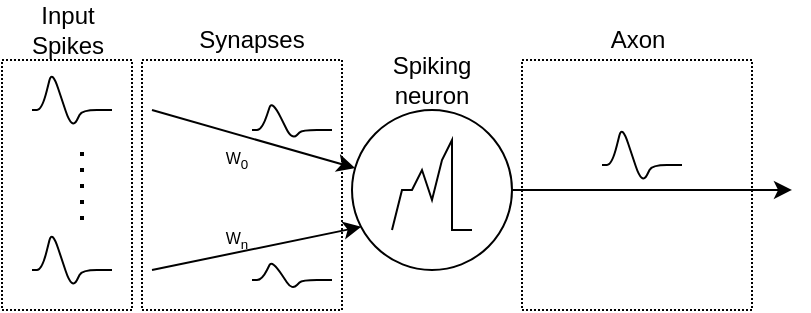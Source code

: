 <mxfile version="26.2.14">
  <diagram name="Page-1" id="RPy8os46dpxobSEGktIa">
    <mxGraphModel dx="475" dy="266" grid="1" gridSize="5" guides="1" tooltips="1" connect="1" arrows="1" fold="1" page="1" pageScale="1" pageWidth="850" pageHeight="1100" math="0" shadow="0">
      <root>
        <mxCell id="0" />
        <mxCell id="1" parent="0" />
        <mxCell id="nMr27f2tk039IhaEX52X-24" value="" style="rounded=0;whiteSpace=wrap;html=1;fillColor=none;dashed=1;dashPattern=1 1;" vertex="1" parent="1">
          <mxGeometry x="215" y="215" width="100" height="125" as="geometry" />
        </mxCell>
        <mxCell id="nMr27f2tk039IhaEX52X-26" value="" style="rounded=0;whiteSpace=wrap;html=1;fillColor=none;dashed=1;dashPattern=1 1;" vertex="1" parent="1">
          <mxGeometry x="145" y="215" width="65" height="125" as="geometry" />
        </mxCell>
        <mxCell id="nMr27f2tk039IhaEX52X-28" style="edgeStyle=orthogonalEdgeStyle;rounded=0;orthogonalLoop=1;jettySize=auto;html=1;exitX=1;exitY=0.5;exitDx=0;exitDy=0;" edge="1" parent="1" source="nMr27f2tk039IhaEX52X-1">
          <mxGeometry relative="1" as="geometry">
            <mxPoint x="540" y="279.989" as="targetPoint" />
          </mxGeometry>
        </mxCell>
        <mxCell id="nMr27f2tk039IhaEX52X-1" value="" style="ellipse;whiteSpace=wrap;html=1;aspect=fixed;" vertex="1" parent="1">
          <mxGeometry x="320" y="240" width="80" height="80" as="geometry" />
        </mxCell>
        <mxCell id="nMr27f2tk039IhaEX52X-14" value="" style="endArrow=classic;html=1;rounded=0;entryX=0.058;entryY=0.73;entryDx=0;entryDy=0;entryPerimeter=0;endFill=1;" edge="1" parent="1" target="nMr27f2tk039IhaEX52X-1">
          <mxGeometry width="50" height="50" relative="1" as="geometry">
            <mxPoint x="220" y="320" as="sourcePoint" />
            <mxPoint x="320" y="300" as="targetPoint" />
          </mxGeometry>
        </mxCell>
        <mxCell id="nMr27f2tk039IhaEX52X-16" value="" style="endArrow=none;html=1;rounded=1;curved=0;" edge="1" parent="1">
          <mxGeometry width="50" height="50" relative="1" as="geometry">
            <mxPoint x="160" y="320" as="sourcePoint" />
            <mxPoint x="200" y="320" as="targetPoint" />
            <Array as="points">
              <mxPoint x="165" y="320" />
              <mxPoint x="170" y="300" />
              <mxPoint x="180" y="330" />
              <mxPoint x="185" y="320" />
            </Array>
          </mxGeometry>
        </mxCell>
        <mxCell id="nMr27f2tk039IhaEX52X-17" value="" style="endArrow=classic;html=1;rounded=0;endFill=1;" edge="1" parent="1" target="nMr27f2tk039IhaEX52X-1">
          <mxGeometry width="50" height="50" relative="1" as="geometry">
            <mxPoint x="220" y="240" as="sourcePoint" />
            <mxPoint x="320" y="220" as="targetPoint" />
          </mxGeometry>
        </mxCell>
        <mxCell id="nMr27f2tk039IhaEX52X-18" value="" style="endArrow=none;dashed=1;html=1;dashPattern=1 3;strokeWidth=2;rounded=0;" edge="1" parent="1">
          <mxGeometry width="50" height="50" relative="1" as="geometry">
            <mxPoint x="185" y="295" as="sourcePoint" />
            <mxPoint x="185" y="255" as="targetPoint" />
          </mxGeometry>
        </mxCell>
        <mxCell id="nMr27f2tk039IhaEX52X-19" value="" style="endArrow=none;html=1;rounded=1;curved=0;" edge="1" parent="1">
          <mxGeometry width="50" height="50" relative="1" as="geometry">
            <mxPoint x="160" y="240" as="sourcePoint" />
            <mxPoint x="200" y="240" as="targetPoint" />
            <Array as="points">
              <mxPoint x="165" y="240" />
              <mxPoint x="170" y="220" />
              <mxPoint x="180" y="250" />
              <mxPoint x="185" y="240" />
            </Array>
          </mxGeometry>
        </mxCell>
        <mxCell id="nMr27f2tk039IhaEX52X-20" value="" style="endArrow=none;html=1;rounded=1;curved=0;" edge="1" parent="1">
          <mxGeometry width="50" height="50" relative="1" as="geometry">
            <mxPoint x="270" y="325" as="sourcePoint" />
            <mxPoint x="310" y="325" as="targetPoint" />
            <Array as="points">
              <mxPoint x="275" y="325" />
              <mxPoint x="280" y="315" />
              <mxPoint x="290" y="330" />
              <mxPoint x="295" y="325" />
            </Array>
          </mxGeometry>
        </mxCell>
        <mxCell id="nMr27f2tk039IhaEX52X-21" value="" style="endArrow=none;html=1;rounded=1;curved=0;" edge="1" parent="1">
          <mxGeometry width="50" height="50" relative="1" as="geometry">
            <mxPoint x="270" y="250" as="sourcePoint" />
            <mxPoint x="310" y="250" as="targetPoint" />
            <Array as="points">
              <mxPoint x="275" y="250" />
              <mxPoint x="280" y="235" />
              <mxPoint x="290" y="255" />
              <mxPoint x="295" y="250" />
            </Array>
          </mxGeometry>
        </mxCell>
        <mxCell id="nMr27f2tk039IhaEX52X-22" value="&lt;font style=&quot;font-size: 8px;&quot;&gt;W&lt;sub&gt;0&lt;/sub&gt;&lt;/font&gt;" style="text;html=1;align=center;verticalAlign=middle;whiteSpace=wrap;rounded=0;" vertex="1" parent="1">
          <mxGeometry x="250" y="255" width="25" height="15" as="geometry" />
        </mxCell>
        <mxCell id="nMr27f2tk039IhaEX52X-23" value="&lt;font style=&quot;font-size: 8px;&quot;&gt;W&lt;sub&gt;n&lt;/sub&gt;&lt;/font&gt;" style="text;html=1;align=center;verticalAlign=middle;whiteSpace=wrap;rounded=0;" vertex="1" parent="1">
          <mxGeometry x="250" y="295" width="25" height="15" as="geometry" />
        </mxCell>
        <mxCell id="nMr27f2tk039IhaEX52X-25" value="Synapses" style="text;html=1;align=center;verticalAlign=middle;whiteSpace=wrap;rounded=0;" vertex="1" parent="1">
          <mxGeometry x="240" y="190" width="60" height="30" as="geometry" />
        </mxCell>
        <mxCell id="nMr27f2tk039IhaEX52X-27" value="&lt;div&gt;Input Spikes&lt;/div&gt;" style="text;html=1;align=center;verticalAlign=middle;whiteSpace=wrap;rounded=0;" vertex="1" parent="1">
          <mxGeometry x="147.5" y="185" width="60" height="30" as="geometry" />
        </mxCell>
        <mxCell id="nMr27f2tk039IhaEX52X-29" value="" style="endArrow=none;html=1;rounded=1;curved=0;" edge="1" parent="1">
          <mxGeometry width="50" height="50" relative="1" as="geometry">
            <mxPoint x="445" y="267.5" as="sourcePoint" />
            <mxPoint x="485" y="267.5" as="targetPoint" />
            <Array as="points">
              <mxPoint x="450" y="267.5" />
              <mxPoint x="455" y="247.5" />
              <mxPoint x="465" y="277.5" />
              <mxPoint x="470" y="267.5" />
            </Array>
          </mxGeometry>
        </mxCell>
        <mxCell id="nMr27f2tk039IhaEX52X-30" value="" style="rounded=0;whiteSpace=wrap;html=1;fillColor=none;dashed=1;dashPattern=1 1;" vertex="1" parent="1">
          <mxGeometry x="405" y="215" width="115" height="125" as="geometry" />
        </mxCell>
        <mxCell id="nMr27f2tk039IhaEX52X-31" value="Axon" style="text;html=1;align=center;verticalAlign=middle;whiteSpace=wrap;rounded=0;" vertex="1" parent="1">
          <mxGeometry x="432.5" y="190" width="60" height="30" as="geometry" />
        </mxCell>
        <mxCell id="nMr27f2tk039IhaEX52X-32" value="" style="endArrow=none;html=1;rounded=0;curved=0;" edge="1" parent="1">
          <mxGeometry width="50" height="50" relative="1" as="geometry">
            <mxPoint x="340" y="300" as="sourcePoint" />
            <mxPoint x="380" y="300" as="targetPoint" />
            <Array as="points">
              <mxPoint x="345" y="280" />
              <mxPoint x="350" y="280" />
              <mxPoint x="355" y="270" />
              <mxPoint x="360" y="285" />
              <mxPoint x="365" y="265" />
              <mxPoint x="370" y="255" />
              <mxPoint x="370" y="300" />
            </Array>
          </mxGeometry>
        </mxCell>
        <mxCell id="nMr27f2tk039IhaEX52X-33" value="Spiking neuron" style="text;html=1;align=center;verticalAlign=middle;whiteSpace=wrap;rounded=0;" vertex="1" parent="1">
          <mxGeometry x="330" y="210" width="60" height="30" as="geometry" />
        </mxCell>
      </root>
    </mxGraphModel>
  </diagram>
</mxfile>
